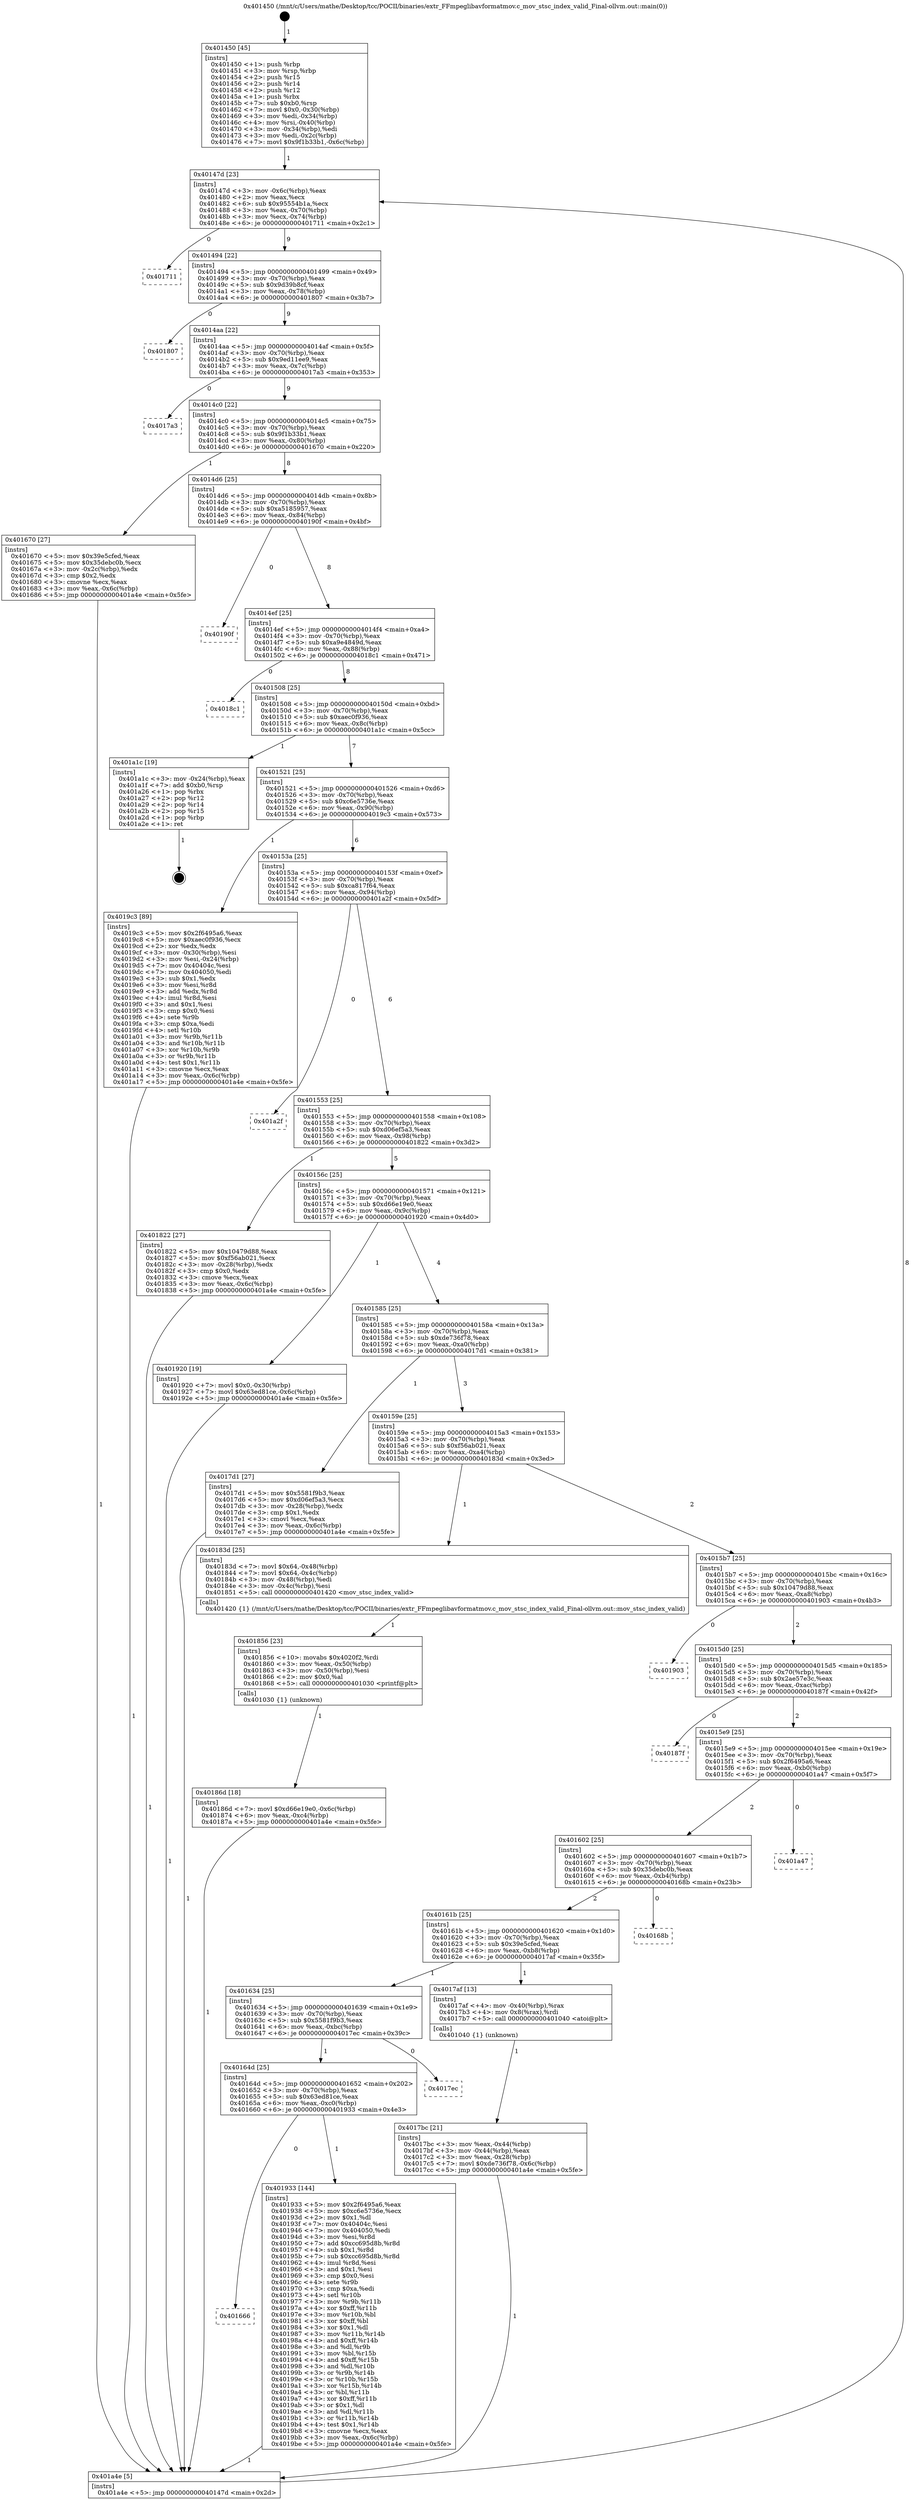 digraph "0x401450" {
  label = "0x401450 (/mnt/c/Users/mathe/Desktop/tcc/POCII/binaries/extr_FFmpeglibavformatmov.c_mov_stsc_index_valid_Final-ollvm.out::main(0))"
  labelloc = "t"
  node[shape=record]

  Entry [label="",width=0.3,height=0.3,shape=circle,fillcolor=black,style=filled]
  "0x40147d" [label="{
     0x40147d [23]\l
     | [instrs]\l
     &nbsp;&nbsp;0x40147d \<+3\>: mov -0x6c(%rbp),%eax\l
     &nbsp;&nbsp;0x401480 \<+2\>: mov %eax,%ecx\l
     &nbsp;&nbsp;0x401482 \<+6\>: sub $0x95554b1a,%ecx\l
     &nbsp;&nbsp;0x401488 \<+3\>: mov %eax,-0x70(%rbp)\l
     &nbsp;&nbsp;0x40148b \<+3\>: mov %ecx,-0x74(%rbp)\l
     &nbsp;&nbsp;0x40148e \<+6\>: je 0000000000401711 \<main+0x2c1\>\l
  }"]
  "0x401711" [label="{
     0x401711\l
  }", style=dashed]
  "0x401494" [label="{
     0x401494 [22]\l
     | [instrs]\l
     &nbsp;&nbsp;0x401494 \<+5\>: jmp 0000000000401499 \<main+0x49\>\l
     &nbsp;&nbsp;0x401499 \<+3\>: mov -0x70(%rbp),%eax\l
     &nbsp;&nbsp;0x40149c \<+5\>: sub $0x9d39b8cf,%eax\l
     &nbsp;&nbsp;0x4014a1 \<+3\>: mov %eax,-0x78(%rbp)\l
     &nbsp;&nbsp;0x4014a4 \<+6\>: je 0000000000401807 \<main+0x3b7\>\l
  }"]
  Exit [label="",width=0.3,height=0.3,shape=circle,fillcolor=black,style=filled,peripheries=2]
  "0x401807" [label="{
     0x401807\l
  }", style=dashed]
  "0x4014aa" [label="{
     0x4014aa [22]\l
     | [instrs]\l
     &nbsp;&nbsp;0x4014aa \<+5\>: jmp 00000000004014af \<main+0x5f\>\l
     &nbsp;&nbsp;0x4014af \<+3\>: mov -0x70(%rbp),%eax\l
     &nbsp;&nbsp;0x4014b2 \<+5\>: sub $0x9ed11ee9,%eax\l
     &nbsp;&nbsp;0x4014b7 \<+3\>: mov %eax,-0x7c(%rbp)\l
     &nbsp;&nbsp;0x4014ba \<+6\>: je 00000000004017a3 \<main+0x353\>\l
  }"]
  "0x401666" [label="{
     0x401666\l
  }", style=dashed]
  "0x4017a3" [label="{
     0x4017a3\l
  }", style=dashed]
  "0x4014c0" [label="{
     0x4014c0 [22]\l
     | [instrs]\l
     &nbsp;&nbsp;0x4014c0 \<+5\>: jmp 00000000004014c5 \<main+0x75\>\l
     &nbsp;&nbsp;0x4014c5 \<+3\>: mov -0x70(%rbp),%eax\l
     &nbsp;&nbsp;0x4014c8 \<+5\>: sub $0x9f1b33b1,%eax\l
     &nbsp;&nbsp;0x4014cd \<+3\>: mov %eax,-0x80(%rbp)\l
     &nbsp;&nbsp;0x4014d0 \<+6\>: je 0000000000401670 \<main+0x220\>\l
  }"]
  "0x401933" [label="{
     0x401933 [144]\l
     | [instrs]\l
     &nbsp;&nbsp;0x401933 \<+5\>: mov $0x2f6495a6,%eax\l
     &nbsp;&nbsp;0x401938 \<+5\>: mov $0xc6e5736e,%ecx\l
     &nbsp;&nbsp;0x40193d \<+2\>: mov $0x1,%dl\l
     &nbsp;&nbsp;0x40193f \<+7\>: mov 0x40404c,%esi\l
     &nbsp;&nbsp;0x401946 \<+7\>: mov 0x404050,%edi\l
     &nbsp;&nbsp;0x40194d \<+3\>: mov %esi,%r8d\l
     &nbsp;&nbsp;0x401950 \<+7\>: add $0xcc695d8b,%r8d\l
     &nbsp;&nbsp;0x401957 \<+4\>: sub $0x1,%r8d\l
     &nbsp;&nbsp;0x40195b \<+7\>: sub $0xcc695d8b,%r8d\l
     &nbsp;&nbsp;0x401962 \<+4\>: imul %r8d,%esi\l
     &nbsp;&nbsp;0x401966 \<+3\>: and $0x1,%esi\l
     &nbsp;&nbsp;0x401969 \<+3\>: cmp $0x0,%esi\l
     &nbsp;&nbsp;0x40196c \<+4\>: sete %r9b\l
     &nbsp;&nbsp;0x401970 \<+3\>: cmp $0xa,%edi\l
     &nbsp;&nbsp;0x401973 \<+4\>: setl %r10b\l
     &nbsp;&nbsp;0x401977 \<+3\>: mov %r9b,%r11b\l
     &nbsp;&nbsp;0x40197a \<+4\>: xor $0xff,%r11b\l
     &nbsp;&nbsp;0x40197e \<+3\>: mov %r10b,%bl\l
     &nbsp;&nbsp;0x401981 \<+3\>: xor $0xff,%bl\l
     &nbsp;&nbsp;0x401984 \<+3\>: xor $0x1,%dl\l
     &nbsp;&nbsp;0x401987 \<+3\>: mov %r11b,%r14b\l
     &nbsp;&nbsp;0x40198a \<+4\>: and $0xff,%r14b\l
     &nbsp;&nbsp;0x40198e \<+3\>: and %dl,%r9b\l
     &nbsp;&nbsp;0x401991 \<+3\>: mov %bl,%r15b\l
     &nbsp;&nbsp;0x401994 \<+4\>: and $0xff,%r15b\l
     &nbsp;&nbsp;0x401998 \<+3\>: and %dl,%r10b\l
     &nbsp;&nbsp;0x40199b \<+3\>: or %r9b,%r14b\l
     &nbsp;&nbsp;0x40199e \<+3\>: or %r10b,%r15b\l
     &nbsp;&nbsp;0x4019a1 \<+3\>: xor %r15b,%r14b\l
     &nbsp;&nbsp;0x4019a4 \<+3\>: or %bl,%r11b\l
     &nbsp;&nbsp;0x4019a7 \<+4\>: xor $0xff,%r11b\l
     &nbsp;&nbsp;0x4019ab \<+3\>: or $0x1,%dl\l
     &nbsp;&nbsp;0x4019ae \<+3\>: and %dl,%r11b\l
     &nbsp;&nbsp;0x4019b1 \<+3\>: or %r11b,%r14b\l
     &nbsp;&nbsp;0x4019b4 \<+4\>: test $0x1,%r14b\l
     &nbsp;&nbsp;0x4019b8 \<+3\>: cmovne %ecx,%eax\l
     &nbsp;&nbsp;0x4019bb \<+3\>: mov %eax,-0x6c(%rbp)\l
     &nbsp;&nbsp;0x4019be \<+5\>: jmp 0000000000401a4e \<main+0x5fe\>\l
  }"]
  "0x401670" [label="{
     0x401670 [27]\l
     | [instrs]\l
     &nbsp;&nbsp;0x401670 \<+5\>: mov $0x39e5cfed,%eax\l
     &nbsp;&nbsp;0x401675 \<+5\>: mov $0x35debc0b,%ecx\l
     &nbsp;&nbsp;0x40167a \<+3\>: mov -0x2c(%rbp),%edx\l
     &nbsp;&nbsp;0x40167d \<+3\>: cmp $0x2,%edx\l
     &nbsp;&nbsp;0x401680 \<+3\>: cmovne %ecx,%eax\l
     &nbsp;&nbsp;0x401683 \<+3\>: mov %eax,-0x6c(%rbp)\l
     &nbsp;&nbsp;0x401686 \<+5\>: jmp 0000000000401a4e \<main+0x5fe\>\l
  }"]
  "0x4014d6" [label="{
     0x4014d6 [25]\l
     | [instrs]\l
     &nbsp;&nbsp;0x4014d6 \<+5\>: jmp 00000000004014db \<main+0x8b\>\l
     &nbsp;&nbsp;0x4014db \<+3\>: mov -0x70(%rbp),%eax\l
     &nbsp;&nbsp;0x4014de \<+5\>: sub $0xa5185957,%eax\l
     &nbsp;&nbsp;0x4014e3 \<+6\>: mov %eax,-0x84(%rbp)\l
     &nbsp;&nbsp;0x4014e9 \<+6\>: je 000000000040190f \<main+0x4bf\>\l
  }"]
  "0x401a4e" [label="{
     0x401a4e [5]\l
     | [instrs]\l
     &nbsp;&nbsp;0x401a4e \<+5\>: jmp 000000000040147d \<main+0x2d\>\l
  }"]
  "0x401450" [label="{
     0x401450 [45]\l
     | [instrs]\l
     &nbsp;&nbsp;0x401450 \<+1\>: push %rbp\l
     &nbsp;&nbsp;0x401451 \<+3\>: mov %rsp,%rbp\l
     &nbsp;&nbsp;0x401454 \<+2\>: push %r15\l
     &nbsp;&nbsp;0x401456 \<+2\>: push %r14\l
     &nbsp;&nbsp;0x401458 \<+2\>: push %r12\l
     &nbsp;&nbsp;0x40145a \<+1\>: push %rbx\l
     &nbsp;&nbsp;0x40145b \<+7\>: sub $0xb0,%rsp\l
     &nbsp;&nbsp;0x401462 \<+7\>: movl $0x0,-0x30(%rbp)\l
     &nbsp;&nbsp;0x401469 \<+3\>: mov %edi,-0x34(%rbp)\l
     &nbsp;&nbsp;0x40146c \<+4\>: mov %rsi,-0x40(%rbp)\l
     &nbsp;&nbsp;0x401470 \<+3\>: mov -0x34(%rbp),%edi\l
     &nbsp;&nbsp;0x401473 \<+3\>: mov %edi,-0x2c(%rbp)\l
     &nbsp;&nbsp;0x401476 \<+7\>: movl $0x9f1b33b1,-0x6c(%rbp)\l
  }"]
  "0x40164d" [label="{
     0x40164d [25]\l
     | [instrs]\l
     &nbsp;&nbsp;0x40164d \<+5\>: jmp 0000000000401652 \<main+0x202\>\l
     &nbsp;&nbsp;0x401652 \<+3\>: mov -0x70(%rbp),%eax\l
     &nbsp;&nbsp;0x401655 \<+5\>: sub $0x63ed81ce,%eax\l
     &nbsp;&nbsp;0x40165a \<+6\>: mov %eax,-0xc0(%rbp)\l
     &nbsp;&nbsp;0x401660 \<+6\>: je 0000000000401933 \<main+0x4e3\>\l
  }"]
  "0x40190f" [label="{
     0x40190f\l
  }", style=dashed]
  "0x4014ef" [label="{
     0x4014ef [25]\l
     | [instrs]\l
     &nbsp;&nbsp;0x4014ef \<+5\>: jmp 00000000004014f4 \<main+0xa4\>\l
     &nbsp;&nbsp;0x4014f4 \<+3\>: mov -0x70(%rbp),%eax\l
     &nbsp;&nbsp;0x4014f7 \<+5\>: sub $0xa9e4849d,%eax\l
     &nbsp;&nbsp;0x4014fc \<+6\>: mov %eax,-0x88(%rbp)\l
     &nbsp;&nbsp;0x401502 \<+6\>: je 00000000004018c1 \<main+0x471\>\l
  }"]
  "0x4017ec" [label="{
     0x4017ec\l
  }", style=dashed]
  "0x4018c1" [label="{
     0x4018c1\l
  }", style=dashed]
  "0x401508" [label="{
     0x401508 [25]\l
     | [instrs]\l
     &nbsp;&nbsp;0x401508 \<+5\>: jmp 000000000040150d \<main+0xbd\>\l
     &nbsp;&nbsp;0x40150d \<+3\>: mov -0x70(%rbp),%eax\l
     &nbsp;&nbsp;0x401510 \<+5\>: sub $0xaec0f936,%eax\l
     &nbsp;&nbsp;0x401515 \<+6\>: mov %eax,-0x8c(%rbp)\l
     &nbsp;&nbsp;0x40151b \<+6\>: je 0000000000401a1c \<main+0x5cc\>\l
  }"]
  "0x40186d" [label="{
     0x40186d [18]\l
     | [instrs]\l
     &nbsp;&nbsp;0x40186d \<+7\>: movl $0xd66e19e0,-0x6c(%rbp)\l
     &nbsp;&nbsp;0x401874 \<+6\>: mov %eax,-0xc4(%rbp)\l
     &nbsp;&nbsp;0x40187a \<+5\>: jmp 0000000000401a4e \<main+0x5fe\>\l
  }"]
  "0x401a1c" [label="{
     0x401a1c [19]\l
     | [instrs]\l
     &nbsp;&nbsp;0x401a1c \<+3\>: mov -0x24(%rbp),%eax\l
     &nbsp;&nbsp;0x401a1f \<+7\>: add $0xb0,%rsp\l
     &nbsp;&nbsp;0x401a26 \<+1\>: pop %rbx\l
     &nbsp;&nbsp;0x401a27 \<+2\>: pop %r12\l
     &nbsp;&nbsp;0x401a29 \<+2\>: pop %r14\l
     &nbsp;&nbsp;0x401a2b \<+2\>: pop %r15\l
     &nbsp;&nbsp;0x401a2d \<+1\>: pop %rbp\l
     &nbsp;&nbsp;0x401a2e \<+1\>: ret\l
  }"]
  "0x401521" [label="{
     0x401521 [25]\l
     | [instrs]\l
     &nbsp;&nbsp;0x401521 \<+5\>: jmp 0000000000401526 \<main+0xd6\>\l
     &nbsp;&nbsp;0x401526 \<+3\>: mov -0x70(%rbp),%eax\l
     &nbsp;&nbsp;0x401529 \<+5\>: sub $0xc6e5736e,%eax\l
     &nbsp;&nbsp;0x40152e \<+6\>: mov %eax,-0x90(%rbp)\l
     &nbsp;&nbsp;0x401534 \<+6\>: je 00000000004019c3 \<main+0x573\>\l
  }"]
  "0x401856" [label="{
     0x401856 [23]\l
     | [instrs]\l
     &nbsp;&nbsp;0x401856 \<+10\>: movabs $0x4020f2,%rdi\l
     &nbsp;&nbsp;0x401860 \<+3\>: mov %eax,-0x50(%rbp)\l
     &nbsp;&nbsp;0x401863 \<+3\>: mov -0x50(%rbp),%esi\l
     &nbsp;&nbsp;0x401866 \<+2\>: mov $0x0,%al\l
     &nbsp;&nbsp;0x401868 \<+5\>: call 0000000000401030 \<printf@plt\>\l
     | [calls]\l
     &nbsp;&nbsp;0x401030 \{1\} (unknown)\l
  }"]
  "0x4019c3" [label="{
     0x4019c3 [89]\l
     | [instrs]\l
     &nbsp;&nbsp;0x4019c3 \<+5\>: mov $0x2f6495a6,%eax\l
     &nbsp;&nbsp;0x4019c8 \<+5\>: mov $0xaec0f936,%ecx\l
     &nbsp;&nbsp;0x4019cd \<+2\>: xor %edx,%edx\l
     &nbsp;&nbsp;0x4019cf \<+3\>: mov -0x30(%rbp),%esi\l
     &nbsp;&nbsp;0x4019d2 \<+3\>: mov %esi,-0x24(%rbp)\l
     &nbsp;&nbsp;0x4019d5 \<+7\>: mov 0x40404c,%esi\l
     &nbsp;&nbsp;0x4019dc \<+7\>: mov 0x404050,%edi\l
     &nbsp;&nbsp;0x4019e3 \<+3\>: sub $0x1,%edx\l
     &nbsp;&nbsp;0x4019e6 \<+3\>: mov %esi,%r8d\l
     &nbsp;&nbsp;0x4019e9 \<+3\>: add %edx,%r8d\l
     &nbsp;&nbsp;0x4019ec \<+4\>: imul %r8d,%esi\l
     &nbsp;&nbsp;0x4019f0 \<+3\>: and $0x1,%esi\l
     &nbsp;&nbsp;0x4019f3 \<+3\>: cmp $0x0,%esi\l
     &nbsp;&nbsp;0x4019f6 \<+4\>: sete %r9b\l
     &nbsp;&nbsp;0x4019fa \<+3\>: cmp $0xa,%edi\l
     &nbsp;&nbsp;0x4019fd \<+4\>: setl %r10b\l
     &nbsp;&nbsp;0x401a01 \<+3\>: mov %r9b,%r11b\l
     &nbsp;&nbsp;0x401a04 \<+3\>: and %r10b,%r11b\l
     &nbsp;&nbsp;0x401a07 \<+3\>: xor %r10b,%r9b\l
     &nbsp;&nbsp;0x401a0a \<+3\>: or %r9b,%r11b\l
     &nbsp;&nbsp;0x401a0d \<+4\>: test $0x1,%r11b\l
     &nbsp;&nbsp;0x401a11 \<+3\>: cmovne %ecx,%eax\l
     &nbsp;&nbsp;0x401a14 \<+3\>: mov %eax,-0x6c(%rbp)\l
     &nbsp;&nbsp;0x401a17 \<+5\>: jmp 0000000000401a4e \<main+0x5fe\>\l
  }"]
  "0x40153a" [label="{
     0x40153a [25]\l
     | [instrs]\l
     &nbsp;&nbsp;0x40153a \<+5\>: jmp 000000000040153f \<main+0xef\>\l
     &nbsp;&nbsp;0x40153f \<+3\>: mov -0x70(%rbp),%eax\l
     &nbsp;&nbsp;0x401542 \<+5\>: sub $0xca817f64,%eax\l
     &nbsp;&nbsp;0x401547 \<+6\>: mov %eax,-0x94(%rbp)\l
     &nbsp;&nbsp;0x40154d \<+6\>: je 0000000000401a2f \<main+0x5df\>\l
  }"]
  "0x4017bc" [label="{
     0x4017bc [21]\l
     | [instrs]\l
     &nbsp;&nbsp;0x4017bc \<+3\>: mov %eax,-0x44(%rbp)\l
     &nbsp;&nbsp;0x4017bf \<+3\>: mov -0x44(%rbp),%eax\l
     &nbsp;&nbsp;0x4017c2 \<+3\>: mov %eax,-0x28(%rbp)\l
     &nbsp;&nbsp;0x4017c5 \<+7\>: movl $0xde736f78,-0x6c(%rbp)\l
     &nbsp;&nbsp;0x4017cc \<+5\>: jmp 0000000000401a4e \<main+0x5fe\>\l
  }"]
  "0x401a2f" [label="{
     0x401a2f\l
  }", style=dashed]
  "0x401553" [label="{
     0x401553 [25]\l
     | [instrs]\l
     &nbsp;&nbsp;0x401553 \<+5\>: jmp 0000000000401558 \<main+0x108\>\l
     &nbsp;&nbsp;0x401558 \<+3\>: mov -0x70(%rbp),%eax\l
     &nbsp;&nbsp;0x40155b \<+5\>: sub $0xd06ef5a3,%eax\l
     &nbsp;&nbsp;0x401560 \<+6\>: mov %eax,-0x98(%rbp)\l
     &nbsp;&nbsp;0x401566 \<+6\>: je 0000000000401822 \<main+0x3d2\>\l
  }"]
  "0x401634" [label="{
     0x401634 [25]\l
     | [instrs]\l
     &nbsp;&nbsp;0x401634 \<+5\>: jmp 0000000000401639 \<main+0x1e9\>\l
     &nbsp;&nbsp;0x401639 \<+3\>: mov -0x70(%rbp),%eax\l
     &nbsp;&nbsp;0x40163c \<+5\>: sub $0x5581f9b3,%eax\l
     &nbsp;&nbsp;0x401641 \<+6\>: mov %eax,-0xbc(%rbp)\l
     &nbsp;&nbsp;0x401647 \<+6\>: je 00000000004017ec \<main+0x39c\>\l
  }"]
  "0x401822" [label="{
     0x401822 [27]\l
     | [instrs]\l
     &nbsp;&nbsp;0x401822 \<+5\>: mov $0x10479d88,%eax\l
     &nbsp;&nbsp;0x401827 \<+5\>: mov $0xf56ab021,%ecx\l
     &nbsp;&nbsp;0x40182c \<+3\>: mov -0x28(%rbp),%edx\l
     &nbsp;&nbsp;0x40182f \<+3\>: cmp $0x0,%edx\l
     &nbsp;&nbsp;0x401832 \<+3\>: cmove %ecx,%eax\l
     &nbsp;&nbsp;0x401835 \<+3\>: mov %eax,-0x6c(%rbp)\l
     &nbsp;&nbsp;0x401838 \<+5\>: jmp 0000000000401a4e \<main+0x5fe\>\l
  }"]
  "0x40156c" [label="{
     0x40156c [25]\l
     | [instrs]\l
     &nbsp;&nbsp;0x40156c \<+5\>: jmp 0000000000401571 \<main+0x121\>\l
     &nbsp;&nbsp;0x401571 \<+3\>: mov -0x70(%rbp),%eax\l
     &nbsp;&nbsp;0x401574 \<+5\>: sub $0xd66e19e0,%eax\l
     &nbsp;&nbsp;0x401579 \<+6\>: mov %eax,-0x9c(%rbp)\l
     &nbsp;&nbsp;0x40157f \<+6\>: je 0000000000401920 \<main+0x4d0\>\l
  }"]
  "0x4017af" [label="{
     0x4017af [13]\l
     | [instrs]\l
     &nbsp;&nbsp;0x4017af \<+4\>: mov -0x40(%rbp),%rax\l
     &nbsp;&nbsp;0x4017b3 \<+4\>: mov 0x8(%rax),%rdi\l
     &nbsp;&nbsp;0x4017b7 \<+5\>: call 0000000000401040 \<atoi@plt\>\l
     | [calls]\l
     &nbsp;&nbsp;0x401040 \{1\} (unknown)\l
  }"]
  "0x401920" [label="{
     0x401920 [19]\l
     | [instrs]\l
     &nbsp;&nbsp;0x401920 \<+7\>: movl $0x0,-0x30(%rbp)\l
     &nbsp;&nbsp;0x401927 \<+7\>: movl $0x63ed81ce,-0x6c(%rbp)\l
     &nbsp;&nbsp;0x40192e \<+5\>: jmp 0000000000401a4e \<main+0x5fe\>\l
  }"]
  "0x401585" [label="{
     0x401585 [25]\l
     | [instrs]\l
     &nbsp;&nbsp;0x401585 \<+5\>: jmp 000000000040158a \<main+0x13a\>\l
     &nbsp;&nbsp;0x40158a \<+3\>: mov -0x70(%rbp),%eax\l
     &nbsp;&nbsp;0x40158d \<+5\>: sub $0xde736f78,%eax\l
     &nbsp;&nbsp;0x401592 \<+6\>: mov %eax,-0xa0(%rbp)\l
     &nbsp;&nbsp;0x401598 \<+6\>: je 00000000004017d1 \<main+0x381\>\l
  }"]
  "0x40161b" [label="{
     0x40161b [25]\l
     | [instrs]\l
     &nbsp;&nbsp;0x40161b \<+5\>: jmp 0000000000401620 \<main+0x1d0\>\l
     &nbsp;&nbsp;0x401620 \<+3\>: mov -0x70(%rbp),%eax\l
     &nbsp;&nbsp;0x401623 \<+5\>: sub $0x39e5cfed,%eax\l
     &nbsp;&nbsp;0x401628 \<+6\>: mov %eax,-0xb8(%rbp)\l
     &nbsp;&nbsp;0x40162e \<+6\>: je 00000000004017af \<main+0x35f\>\l
  }"]
  "0x4017d1" [label="{
     0x4017d1 [27]\l
     | [instrs]\l
     &nbsp;&nbsp;0x4017d1 \<+5\>: mov $0x5581f9b3,%eax\l
     &nbsp;&nbsp;0x4017d6 \<+5\>: mov $0xd06ef5a3,%ecx\l
     &nbsp;&nbsp;0x4017db \<+3\>: mov -0x28(%rbp),%edx\l
     &nbsp;&nbsp;0x4017de \<+3\>: cmp $0x1,%edx\l
     &nbsp;&nbsp;0x4017e1 \<+3\>: cmovl %ecx,%eax\l
     &nbsp;&nbsp;0x4017e4 \<+3\>: mov %eax,-0x6c(%rbp)\l
     &nbsp;&nbsp;0x4017e7 \<+5\>: jmp 0000000000401a4e \<main+0x5fe\>\l
  }"]
  "0x40159e" [label="{
     0x40159e [25]\l
     | [instrs]\l
     &nbsp;&nbsp;0x40159e \<+5\>: jmp 00000000004015a3 \<main+0x153\>\l
     &nbsp;&nbsp;0x4015a3 \<+3\>: mov -0x70(%rbp),%eax\l
     &nbsp;&nbsp;0x4015a6 \<+5\>: sub $0xf56ab021,%eax\l
     &nbsp;&nbsp;0x4015ab \<+6\>: mov %eax,-0xa4(%rbp)\l
     &nbsp;&nbsp;0x4015b1 \<+6\>: je 000000000040183d \<main+0x3ed\>\l
  }"]
  "0x40168b" [label="{
     0x40168b\l
  }", style=dashed]
  "0x40183d" [label="{
     0x40183d [25]\l
     | [instrs]\l
     &nbsp;&nbsp;0x40183d \<+7\>: movl $0x64,-0x48(%rbp)\l
     &nbsp;&nbsp;0x401844 \<+7\>: movl $0x64,-0x4c(%rbp)\l
     &nbsp;&nbsp;0x40184b \<+3\>: mov -0x48(%rbp),%edi\l
     &nbsp;&nbsp;0x40184e \<+3\>: mov -0x4c(%rbp),%esi\l
     &nbsp;&nbsp;0x401851 \<+5\>: call 0000000000401420 \<mov_stsc_index_valid\>\l
     | [calls]\l
     &nbsp;&nbsp;0x401420 \{1\} (/mnt/c/Users/mathe/Desktop/tcc/POCII/binaries/extr_FFmpeglibavformatmov.c_mov_stsc_index_valid_Final-ollvm.out::mov_stsc_index_valid)\l
  }"]
  "0x4015b7" [label="{
     0x4015b7 [25]\l
     | [instrs]\l
     &nbsp;&nbsp;0x4015b7 \<+5\>: jmp 00000000004015bc \<main+0x16c\>\l
     &nbsp;&nbsp;0x4015bc \<+3\>: mov -0x70(%rbp),%eax\l
     &nbsp;&nbsp;0x4015bf \<+5\>: sub $0x10479d88,%eax\l
     &nbsp;&nbsp;0x4015c4 \<+6\>: mov %eax,-0xa8(%rbp)\l
     &nbsp;&nbsp;0x4015ca \<+6\>: je 0000000000401903 \<main+0x4b3\>\l
  }"]
  "0x401602" [label="{
     0x401602 [25]\l
     | [instrs]\l
     &nbsp;&nbsp;0x401602 \<+5\>: jmp 0000000000401607 \<main+0x1b7\>\l
     &nbsp;&nbsp;0x401607 \<+3\>: mov -0x70(%rbp),%eax\l
     &nbsp;&nbsp;0x40160a \<+5\>: sub $0x35debc0b,%eax\l
     &nbsp;&nbsp;0x40160f \<+6\>: mov %eax,-0xb4(%rbp)\l
     &nbsp;&nbsp;0x401615 \<+6\>: je 000000000040168b \<main+0x23b\>\l
  }"]
  "0x401903" [label="{
     0x401903\l
  }", style=dashed]
  "0x4015d0" [label="{
     0x4015d0 [25]\l
     | [instrs]\l
     &nbsp;&nbsp;0x4015d0 \<+5\>: jmp 00000000004015d5 \<main+0x185\>\l
     &nbsp;&nbsp;0x4015d5 \<+3\>: mov -0x70(%rbp),%eax\l
     &nbsp;&nbsp;0x4015d8 \<+5\>: sub $0x2ae57e3c,%eax\l
     &nbsp;&nbsp;0x4015dd \<+6\>: mov %eax,-0xac(%rbp)\l
     &nbsp;&nbsp;0x4015e3 \<+6\>: je 000000000040187f \<main+0x42f\>\l
  }"]
  "0x401a47" [label="{
     0x401a47\l
  }", style=dashed]
  "0x40187f" [label="{
     0x40187f\l
  }", style=dashed]
  "0x4015e9" [label="{
     0x4015e9 [25]\l
     | [instrs]\l
     &nbsp;&nbsp;0x4015e9 \<+5\>: jmp 00000000004015ee \<main+0x19e\>\l
     &nbsp;&nbsp;0x4015ee \<+3\>: mov -0x70(%rbp),%eax\l
     &nbsp;&nbsp;0x4015f1 \<+5\>: sub $0x2f6495a6,%eax\l
     &nbsp;&nbsp;0x4015f6 \<+6\>: mov %eax,-0xb0(%rbp)\l
     &nbsp;&nbsp;0x4015fc \<+6\>: je 0000000000401a47 \<main+0x5f7\>\l
  }"]
  Entry -> "0x401450" [label=" 1"]
  "0x40147d" -> "0x401711" [label=" 0"]
  "0x40147d" -> "0x401494" [label=" 9"]
  "0x401a1c" -> Exit [label=" 1"]
  "0x401494" -> "0x401807" [label=" 0"]
  "0x401494" -> "0x4014aa" [label=" 9"]
  "0x4019c3" -> "0x401a4e" [label=" 1"]
  "0x4014aa" -> "0x4017a3" [label=" 0"]
  "0x4014aa" -> "0x4014c0" [label=" 9"]
  "0x401933" -> "0x401a4e" [label=" 1"]
  "0x4014c0" -> "0x401670" [label=" 1"]
  "0x4014c0" -> "0x4014d6" [label=" 8"]
  "0x401670" -> "0x401a4e" [label=" 1"]
  "0x401450" -> "0x40147d" [label=" 1"]
  "0x401a4e" -> "0x40147d" [label=" 8"]
  "0x40164d" -> "0x401666" [label=" 0"]
  "0x4014d6" -> "0x40190f" [label=" 0"]
  "0x4014d6" -> "0x4014ef" [label=" 8"]
  "0x40164d" -> "0x401933" [label=" 1"]
  "0x4014ef" -> "0x4018c1" [label=" 0"]
  "0x4014ef" -> "0x401508" [label=" 8"]
  "0x401634" -> "0x40164d" [label=" 1"]
  "0x401508" -> "0x401a1c" [label=" 1"]
  "0x401508" -> "0x401521" [label=" 7"]
  "0x401634" -> "0x4017ec" [label=" 0"]
  "0x401521" -> "0x4019c3" [label=" 1"]
  "0x401521" -> "0x40153a" [label=" 6"]
  "0x401920" -> "0x401a4e" [label=" 1"]
  "0x40153a" -> "0x401a2f" [label=" 0"]
  "0x40153a" -> "0x401553" [label=" 6"]
  "0x40186d" -> "0x401a4e" [label=" 1"]
  "0x401553" -> "0x401822" [label=" 1"]
  "0x401553" -> "0x40156c" [label=" 5"]
  "0x401856" -> "0x40186d" [label=" 1"]
  "0x40156c" -> "0x401920" [label=" 1"]
  "0x40156c" -> "0x401585" [label=" 4"]
  "0x40183d" -> "0x401856" [label=" 1"]
  "0x401585" -> "0x4017d1" [label=" 1"]
  "0x401585" -> "0x40159e" [label=" 3"]
  "0x4017d1" -> "0x401a4e" [label=" 1"]
  "0x40159e" -> "0x40183d" [label=" 1"]
  "0x40159e" -> "0x4015b7" [label=" 2"]
  "0x4017bc" -> "0x401a4e" [label=" 1"]
  "0x4015b7" -> "0x401903" [label=" 0"]
  "0x4015b7" -> "0x4015d0" [label=" 2"]
  "0x40161b" -> "0x401634" [label=" 1"]
  "0x4015d0" -> "0x40187f" [label=" 0"]
  "0x4015d0" -> "0x4015e9" [label=" 2"]
  "0x40161b" -> "0x4017af" [label=" 1"]
  "0x4015e9" -> "0x401a47" [label=" 0"]
  "0x4015e9" -> "0x401602" [label=" 2"]
  "0x4017af" -> "0x4017bc" [label=" 1"]
  "0x401602" -> "0x40168b" [label=" 0"]
  "0x401602" -> "0x40161b" [label=" 2"]
  "0x401822" -> "0x401a4e" [label=" 1"]
}
